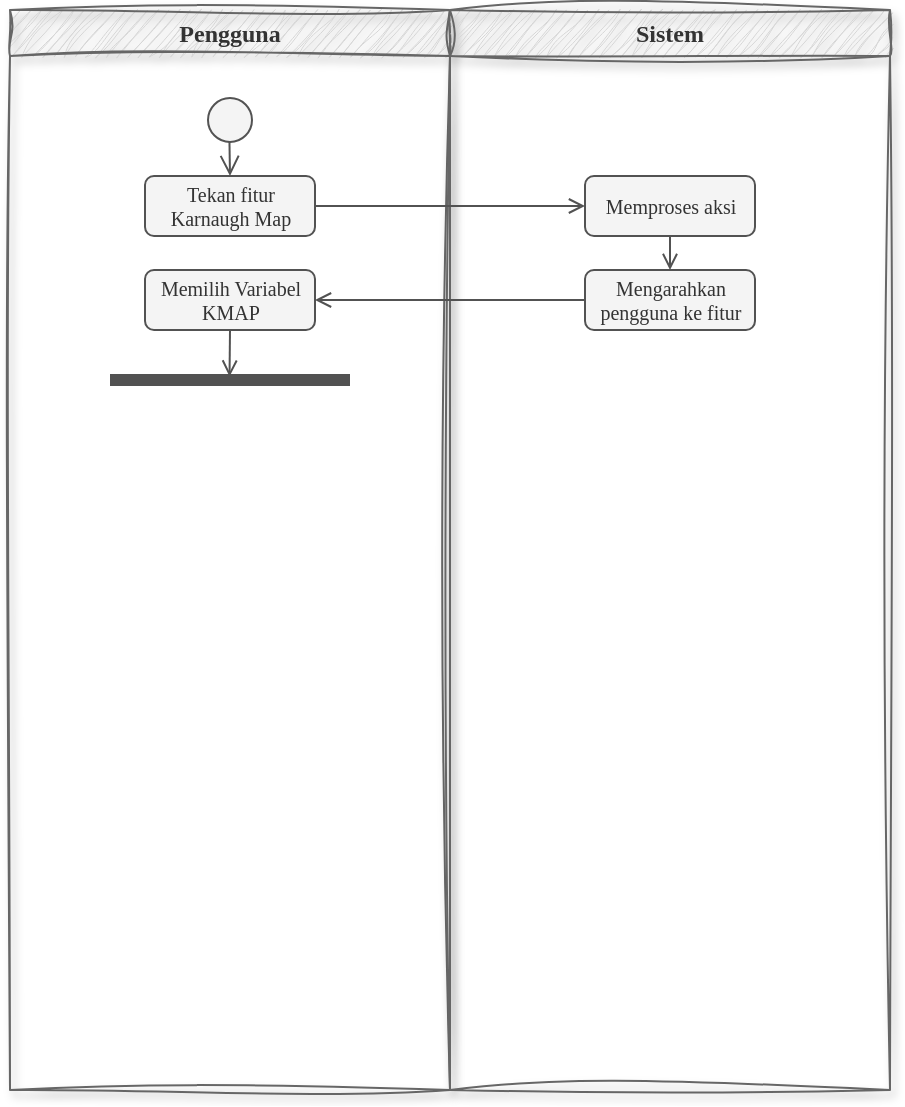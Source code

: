 <mxfile version="21.1.8" type="github">
  <diagram name="Page-1" id="IQdExYL6xirPUeavcpWP">
    <mxGraphModel dx="378" dy="227" grid="1" gridSize="10" guides="1" tooltips="1" connect="1" arrows="1" fold="1" page="1" pageScale="1" pageWidth="850" pageHeight="1100" math="0" shadow="0">
      <root>
        <mxCell id="0" />
        <mxCell id="1" parent="0" />
        <mxCell id="Bqt1ynEIrNlLkhnKolbt-1" value="Pengguna" style="swimlane;whiteSpace=wrap;html=1;fontFamily=Ubuntu;fontSource=https%3A%2F%2Ffonts.googleapis.com%2Fcss%3Ffamily%3DUbuntu;rounded=0;swimlaneFillColor=none;glass=0;shadow=1;fillColor=#D6D6D6;fontColor=#333333;strokeColor=#666666;sketch=1;curveFitting=1;jiggle=2;" vertex="1" parent="1">
          <mxGeometry x="180" y="120" width="220" height="540" as="geometry" />
        </mxCell>
        <mxCell id="Bqt1ynEIrNlLkhnKolbt-2" value="" style="ellipse;html=1;shape=startState;fillColor=#f4f4f4;strokeColor=#535353;strokeWidth=1;fillStyle=auto;fontColor=#595959;" vertex="1" parent="Bqt1ynEIrNlLkhnKolbt-1">
          <mxGeometry x="95" y="40" width="30" height="30" as="geometry" />
        </mxCell>
        <mxCell id="Bqt1ynEIrNlLkhnKolbt-3" value="" style="html=1;verticalAlign=bottom;endArrow=open;endSize=8;strokeColor=#525252;rounded=0;strokeWidth=1;fillColor=#eeeeee;exitX=0.491;exitY=0.867;exitDx=0;exitDy=0;exitPerimeter=0;entryX=0.5;entryY=0;entryDx=0;entryDy=0;fontColor=#333333;" edge="1" parent="Bqt1ynEIrNlLkhnKolbt-1" source="Bqt1ynEIrNlLkhnKolbt-2" target="Bqt1ynEIrNlLkhnKolbt-4">
          <mxGeometry relative="1" as="geometry">
            <mxPoint x="100" y="90" as="targetPoint" />
          </mxGeometry>
        </mxCell>
        <mxCell id="Bqt1ynEIrNlLkhnKolbt-4" value="Tekan fitur Karnaugh Map" style="rounded=1;whiteSpace=wrap;html=1;fillColor=#f4f4f4;strokeColor=#525252;fontFamily=Ubuntu;fontSource=https%3A%2F%2Ffonts.googleapis.com%2Fcss%3Ffamily%3DUbuntu;fontSize=10;fontColor=#333333;" vertex="1" parent="Bqt1ynEIrNlLkhnKolbt-1">
          <mxGeometry x="67.5" y="83" width="85" height="30" as="geometry" />
        </mxCell>
        <mxCell id="Bqt1ynEIrNlLkhnKolbt-74" style="rounded=0;orthogonalLoop=1;jettySize=auto;html=1;exitX=0.5;exitY=1;exitDx=0;exitDy=0;entryX=0.498;entryY=0.33;entryDx=0;entryDy=0;entryPerimeter=0;endArrow=open;endFill=0;strokeColor=#525252;" edge="1" parent="Bqt1ynEIrNlLkhnKolbt-1" source="Bqt1ynEIrNlLkhnKolbt-69" target="Bqt1ynEIrNlLkhnKolbt-72">
          <mxGeometry relative="1" as="geometry">
            <mxPoint x="110" y="180" as="targetPoint" />
          </mxGeometry>
        </mxCell>
        <mxCell id="Bqt1ynEIrNlLkhnKolbt-69" value="Memilih Variabel KMAP" style="rounded=1;whiteSpace=wrap;html=1;fillColor=#f4f4f4;strokeColor=#525252;fontFamily=Ubuntu;fontSource=https%3A%2F%2Ffonts.googleapis.com%2Fcss%3Ffamily%3DUbuntu;fontSize=10;fontColor=#333333;" vertex="1" parent="Bqt1ynEIrNlLkhnKolbt-1">
          <mxGeometry x="67.5" y="130" width="85" height="30" as="geometry" />
        </mxCell>
        <mxCell id="Bqt1ynEIrNlLkhnKolbt-72" value="" style="shape=line;html=1;strokeWidth=6;strokeColor=#525252;" vertex="1" parent="Bqt1ynEIrNlLkhnKolbt-1">
          <mxGeometry x="50" y="180" width="120" height="10" as="geometry" />
        </mxCell>
        <mxCell id="Bqt1ynEIrNlLkhnKolbt-59" value="Sistem" style="swimlane;whiteSpace=wrap;html=1;fontFamily=Ubuntu;fontSource=https%3A%2F%2Ffonts.googleapis.com%2Fcss%3Ffamily%3DUbuntu;rounded=0;swimlaneFillColor=none;glass=0;shadow=1;fillColor=#D6D6D6;fontColor=#333333;strokeColor=#666666;sketch=1;curveFitting=1;jiggle=2;" vertex="1" parent="1">
          <mxGeometry x="400" y="120" width="220" height="540" as="geometry" />
        </mxCell>
        <mxCell id="Bqt1ynEIrNlLkhnKolbt-68" value="" style="rounded=0;orthogonalLoop=1;jettySize=auto;html=1;endArrow=open;endFill=0;strokeColor=#525252;" edge="1" parent="Bqt1ynEIrNlLkhnKolbt-59" source="Bqt1ynEIrNlLkhnKolbt-64" target="Bqt1ynEIrNlLkhnKolbt-66">
          <mxGeometry relative="1" as="geometry" />
        </mxCell>
        <mxCell id="Bqt1ynEIrNlLkhnKolbt-64" value="Memproses aksi" style="rounded=1;whiteSpace=wrap;html=1;fillColor=#f4f4f4;strokeColor=#525252;fontFamily=Ubuntu;fontSource=https%3A%2F%2Ffonts.googleapis.com%2Fcss%3Ffamily%3DUbuntu;fontSize=10;fontColor=#333333;" vertex="1" parent="Bqt1ynEIrNlLkhnKolbt-59">
          <mxGeometry x="67.5" y="83" width="85" height="30" as="geometry" />
        </mxCell>
        <mxCell id="Bqt1ynEIrNlLkhnKolbt-66" value="Mengarahkan pengguna ke fitur" style="rounded=1;whiteSpace=wrap;html=1;fillColor=#f4f4f4;strokeColor=#525252;fontFamily=Ubuntu;fontSource=https%3A%2F%2Ffonts.googleapis.com%2Fcss%3Ffamily%3DUbuntu;fontSize=10;fontColor=#333333;" vertex="1" parent="Bqt1ynEIrNlLkhnKolbt-59">
          <mxGeometry x="67.5" y="130" width="85" height="30" as="geometry" />
        </mxCell>
        <mxCell id="Bqt1ynEIrNlLkhnKolbt-65" style="rounded=0;orthogonalLoop=1;jettySize=auto;html=1;entryX=0;entryY=0.5;entryDx=0;entryDy=0;endArrow=open;endFill=0;strokeColor=#525252;" edge="1" parent="1" source="Bqt1ynEIrNlLkhnKolbt-4" target="Bqt1ynEIrNlLkhnKolbt-64">
          <mxGeometry relative="1" as="geometry" />
        </mxCell>
        <mxCell id="Bqt1ynEIrNlLkhnKolbt-71" style="rounded=0;orthogonalLoop=1;jettySize=auto;html=1;entryX=1;entryY=0.5;entryDx=0;entryDy=0;strokeColor=#525252;endArrow=open;endFill=0;" edge="1" parent="1" source="Bqt1ynEIrNlLkhnKolbt-66" target="Bqt1ynEIrNlLkhnKolbt-69">
          <mxGeometry relative="1" as="geometry" />
        </mxCell>
      </root>
    </mxGraphModel>
  </diagram>
</mxfile>
